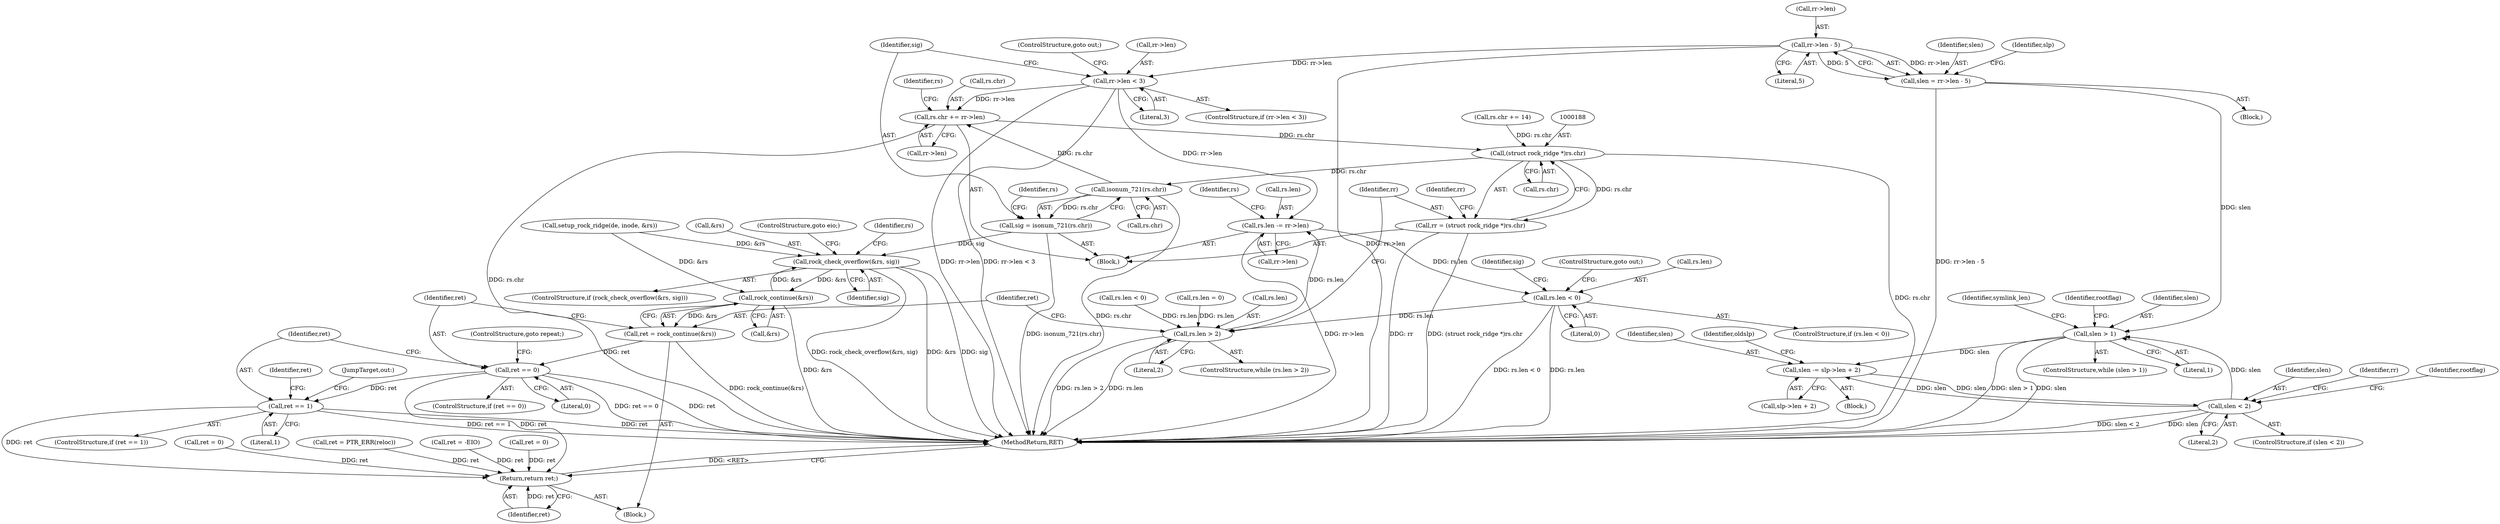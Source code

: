 digraph "0_linux_4e2024624e678f0ebb916e6192bd23c1f9fdf696@pointer" {
"1000598" [label="(Call,rr->len - 5)"];
"1000193" [label="(Call,rr->len < 3)"];
"1000211" [label="(Call,rs.chr += rr->len)"];
"1000187" [label="(Call,(struct rock_ridge *)rs.chr)"];
"1000185" [label="(Call,rr = (struct rock_ridge *)rs.chr)"];
"1000201" [label="(Call,isonum_721(rs.chr))"];
"1000199" [label="(Call,sig = isonum_721(rs.chr))"];
"1000206" [label="(Call,rock_check_overflow(&rs, sig))"];
"1000981" [label="(Call,rock_continue(&rs))"];
"1000979" [label="(Call,ret = rock_continue(&rs))"];
"1000985" [label="(Call,ret == 0)"];
"1000990" [label="(Call,ret == 1)"];
"1001001" [label="(Return,return ret;)"];
"1000218" [label="(Call,rs.len -= rr->len)"];
"1000226" [label="(Call,rs.len < 0)"];
"1000179" [label="(Call,rs.len > 2)"];
"1000596" [label="(Call,slen = rr->len - 5)"];
"1000619" [label="(Call,slen > 1)"];
"1000669" [label="(Call,slen -= slp->len + 2)"];
"1000693" [label="(Call,slen < 2)"];
"1000219" [label="(Call,rs.len)"];
"1000694" [label="(Identifier,slen)"];
"1000704" [label="(Identifier,rr)"];
"1000129" [label="(Call,ret = 0)"];
"1000211" [label="(Call,rs.chr += rr->len)"];
"1000670" [label="(Identifier,slen)"];
"1000202" [label="(Call,rs.chr)"];
"1000597" [label="(Identifier,slen)"];
"1000208" [label="(Identifier,rs)"];
"1000987" [label="(Literal,0)"];
"1000201" [label="(Call,isonum_721(rs.chr))"];
"1000167" [label="(Call,rs.len < 0)"];
"1000984" [label="(ControlStructure,if (ret == 0))"];
"1000210" [label="(ControlStructure,goto eio;)"];
"1000986" [label="(Identifier,ret)"];
"1000979" [label="(Call,ret = rock_continue(&rs))"];
"1000209" [label="(Identifier,sig)"];
"1000992" [label="(Literal,1)"];
"1000677" [label="(Identifier,oldslp)"];
"1000231" [label="(ControlStructure,goto out;)"];
"1000225" [label="(ControlStructure,if (rs.len < 0))"];
"1000179" [label="(Call,rs.len > 2)"];
"1000195" [label="(Identifier,rr)"];
"1000982" [label="(Call,&rs)"];
"1000604" [label="(Identifier,slp)"];
"1000193" [label="(Call,rr->len < 3)"];
"1000796" [label="(Call,ret = PTR_ERR(reloc))"];
"1000212" [label="(Call,rs.chr)"];
"1000172" [label="(Call,rs.len = 0)"];
"1001004" [label="(Call,ret = -EIO)"];
"1000981" [label="(Call,rock_continue(&rs))"];
"1000989" [label="(ControlStructure,if (ret == 1))"];
"1000206" [label="(Call,rock_check_overflow(&rs, sig))"];
"1000226" [label="(Call,rs.len < 0)"];
"1000186" [label="(Identifier,rr)"];
"1000116" [label="(Block,)"];
"1000671" [label="(Call,slp->len + 2)"];
"1000184" [label="(Block,)"];
"1000205" [label="(ControlStructure,if (rock_check_overflow(&rs, sig)))"];
"1000991" [label="(Identifier,ret)"];
"1000197" [label="(Literal,3)"];
"1000726" [label="(Identifier,rootflag)"];
"1000194" [label="(Call,rr->len)"];
"1000183" [label="(Literal,2)"];
"1000669" [label="(Call,slen -= slp->len + 2)"];
"1000985" [label="(Call,ret == 0)"];
"1000598" [label="(Call,rr->len - 5)"];
"1000599" [label="(Call,rr->len)"];
"1000692" [label="(ControlStructure,if (slen < 2))"];
"1000156" [label="(Call,rs.chr += 14)"];
"1000988" [label="(ControlStructure,goto repeat;)"];
"1000618" [label="(ControlStructure,while (slen > 1))"];
"1001009" [label="(MethodReturn,RET)"];
"1000189" [label="(Call,rs.chr)"];
"1000215" [label="(Call,rr->len)"];
"1000222" [label="(Call,rr->len)"];
"1000740" [label="(Identifier,symlink_len)"];
"1000187" [label="(Call,(struct rock_ridge *)rs.chr)"];
"1000227" [label="(Call,rs.len)"];
"1000592" [label="(Block,)"];
"1001001" [label="(Return,return ret;)"];
"1000622" [label="(Block,)"];
"1000624" [label="(Identifier,rootflag)"];
"1000596" [label="(Call,slen = rr->len - 5)"];
"1000994" [label="(Identifier,ret)"];
"1000199" [label="(Call,sig = isonum_721(rs.chr))"];
"1000218" [label="(Call,rs.len -= rr->len)"];
"1000213" [label="(Identifier,rs)"];
"1000200" [label="(Identifier,sig)"];
"1000207" [label="(Call,&rs)"];
"1000693" [label="(Call,slen < 2)"];
"1000619" [label="(Call,slen > 1)"];
"1000695" [label="(Literal,2)"];
"1000230" [label="(Literal,0)"];
"1000180" [label="(Call,rs.len)"];
"1000980" [label="(Identifier,ret)"];
"1000620" [label="(Identifier,slen)"];
"1000602" [label="(Literal,5)"];
"1000220" [label="(Identifier,rs)"];
"1000185" [label="(Call,rr = (struct rock_ridge *)rs.chr)"];
"1000996" [label="(JumpTarget,out:)"];
"1000198" [label="(ControlStructure,goto out;)"];
"1000233" [label="(Identifier,sig)"];
"1000993" [label="(Call,ret = 0)"];
"1000621" [label="(Literal,1)"];
"1000228" [label="(Identifier,rs)"];
"1000192" [label="(ControlStructure,if (rr->len < 3))"];
"1001002" [label="(Identifier,ret)"];
"1000990" [label="(Call,ret == 1)"];
"1000178" [label="(ControlStructure,while (rs.len > 2))"];
"1000146" [label="(Call,setup_rock_ridge(de, inode, &rs))"];
"1000598" -> "1000596"  [label="AST: "];
"1000598" -> "1000602"  [label="CFG: "];
"1000599" -> "1000598"  [label="AST: "];
"1000602" -> "1000598"  [label="AST: "];
"1000596" -> "1000598"  [label="CFG: "];
"1000598" -> "1001009"  [label="DDG: rr->len"];
"1000598" -> "1000193"  [label="DDG: rr->len"];
"1000598" -> "1000596"  [label="DDG: rr->len"];
"1000598" -> "1000596"  [label="DDG: 5"];
"1000193" -> "1000192"  [label="AST: "];
"1000193" -> "1000197"  [label="CFG: "];
"1000194" -> "1000193"  [label="AST: "];
"1000197" -> "1000193"  [label="AST: "];
"1000198" -> "1000193"  [label="CFG: "];
"1000200" -> "1000193"  [label="CFG: "];
"1000193" -> "1001009"  [label="DDG: rr->len"];
"1000193" -> "1001009"  [label="DDG: rr->len < 3"];
"1000193" -> "1000211"  [label="DDG: rr->len"];
"1000193" -> "1000218"  [label="DDG: rr->len"];
"1000211" -> "1000184"  [label="AST: "];
"1000211" -> "1000215"  [label="CFG: "];
"1000212" -> "1000211"  [label="AST: "];
"1000215" -> "1000211"  [label="AST: "];
"1000220" -> "1000211"  [label="CFG: "];
"1000211" -> "1001009"  [label="DDG: rs.chr"];
"1000211" -> "1000187"  [label="DDG: rs.chr"];
"1000201" -> "1000211"  [label="DDG: rs.chr"];
"1000187" -> "1000185"  [label="AST: "];
"1000187" -> "1000189"  [label="CFG: "];
"1000188" -> "1000187"  [label="AST: "];
"1000189" -> "1000187"  [label="AST: "];
"1000185" -> "1000187"  [label="CFG: "];
"1000187" -> "1001009"  [label="DDG: rs.chr"];
"1000187" -> "1000185"  [label="DDG: rs.chr"];
"1000156" -> "1000187"  [label="DDG: rs.chr"];
"1000187" -> "1000201"  [label="DDG: rs.chr"];
"1000185" -> "1000184"  [label="AST: "];
"1000186" -> "1000185"  [label="AST: "];
"1000195" -> "1000185"  [label="CFG: "];
"1000185" -> "1001009"  [label="DDG: rr"];
"1000185" -> "1001009"  [label="DDG: (struct rock_ridge *)rs.chr"];
"1000201" -> "1000199"  [label="AST: "];
"1000201" -> "1000202"  [label="CFG: "];
"1000202" -> "1000201"  [label="AST: "];
"1000199" -> "1000201"  [label="CFG: "];
"1000201" -> "1001009"  [label="DDG: rs.chr"];
"1000201" -> "1000199"  [label="DDG: rs.chr"];
"1000199" -> "1000184"  [label="AST: "];
"1000200" -> "1000199"  [label="AST: "];
"1000208" -> "1000199"  [label="CFG: "];
"1000199" -> "1001009"  [label="DDG: isonum_721(rs.chr)"];
"1000199" -> "1000206"  [label="DDG: sig"];
"1000206" -> "1000205"  [label="AST: "];
"1000206" -> "1000209"  [label="CFG: "];
"1000207" -> "1000206"  [label="AST: "];
"1000209" -> "1000206"  [label="AST: "];
"1000210" -> "1000206"  [label="CFG: "];
"1000213" -> "1000206"  [label="CFG: "];
"1000206" -> "1001009"  [label="DDG: sig"];
"1000206" -> "1001009"  [label="DDG: rock_check_overflow(&rs, sig)"];
"1000206" -> "1001009"  [label="DDG: &rs"];
"1000981" -> "1000206"  [label="DDG: &rs"];
"1000146" -> "1000206"  [label="DDG: &rs"];
"1000206" -> "1000981"  [label="DDG: &rs"];
"1000981" -> "1000979"  [label="AST: "];
"1000981" -> "1000982"  [label="CFG: "];
"1000982" -> "1000981"  [label="AST: "];
"1000979" -> "1000981"  [label="CFG: "];
"1000981" -> "1001009"  [label="DDG: &rs"];
"1000981" -> "1000979"  [label="DDG: &rs"];
"1000146" -> "1000981"  [label="DDG: &rs"];
"1000979" -> "1000116"  [label="AST: "];
"1000980" -> "1000979"  [label="AST: "];
"1000986" -> "1000979"  [label="CFG: "];
"1000979" -> "1001009"  [label="DDG: rock_continue(&rs)"];
"1000979" -> "1000985"  [label="DDG: ret"];
"1000985" -> "1000984"  [label="AST: "];
"1000985" -> "1000987"  [label="CFG: "];
"1000986" -> "1000985"  [label="AST: "];
"1000987" -> "1000985"  [label="AST: "];
"1000988" -> "1000985"  [label="CFG: "];
"1000991" -> "1000985"  [label="CFG: "];
"1000985" -> "1001009"  [label="DDG: ret"];
"1000985" -> "1001009"  [label="DDG: ret == 0"];
"1000985" -> "1000990"  [label="DDG: ret"];
"1000985" -> "1001001"  [label="DDG: ret"];
"1000990" -> "1000989"  [label="AST: "];
"1000990" -> "1000992"  [label="CFG: "];
"1000991" -> "1000990"  [label="AST: "];
"1000992" -> "1000990"  [label="AST: "];
"1000994" -> "1000990"  [label="CFG: "];
"1000996" -> "1000990"  [label="CFG: "];
"1000990" -> "1001009"  [label="DDG: ret"];
"1000990" -> "1001009"  [label="DDG: ret == 1"];
"1000990" -> "1001001"  [label="DDG: ret"];
"1001001" -> "1000116"  [label="AST: "];
"1001001" -> "1001002"  [label="CFG: "];
"1001002" -> "1001001"  [label="AST: "];
"1001009" -> "1001001"  [label="CFG: "];
"1001001" -> "1001009"  [label="DDG: <RET>"];
"1001002" -> "1001001"  [label="DDG: ret"];
"1000129" -> "1001001"  [label="DDG: ret"];
"1001004" -> "1001001"  [label="DDG: ret"];
"1000796" -> "1001001"  [label="DDG: ret"];
"1000993" -> "1001001"  [label="DDG: ret"];
"1000218" -> "1000184"  [label="AST: "];
"1000218" -> "1000222"  [label="CFG: "];
"1000219" -> "1000218"  [label="AST: "];
"1000222" -> "1000218"  [label="AST: "];
"1000228" -> "1000218"  [label="CFG: "];
"1000218" -> "1001009"  [label="DDG: rr->len"];
"1000179" -> "1000218"  [label="DDG: rs.len"];
"1000218" -> "1000226"  [label="DDG: rs.len"];
"1000226" -> "1000225"  [label="AST: "];
"1000226" -> "1000230"  [label="CFG: "];
"1000227" -> "1000226"  [label="AST: "];
"1000230" -> "1000226"  [label="AST: "];
"1000231" -> "1000226"  [label="CFG: "];
"1000233" -> "1000226"  [label="CFG: "];
"1000226" -> "1001009"  [label="DDG: rs.len"];
"1000226" -> "1001009"  [label="DDG: rs.len < 0"];
"1000226" -> "1000179"  [label="DDG: rs.len"];
"1000179" -> "1000178"  [label="AST: "];
"1000179" -> "1000183"  [label="CFG: "];
"1000180" -> "1000179"  [label="AST: "];
"1000183" -> "1000179"  [label="AST: "];
"1000186" -> "1000179"  [label="CFG: "];
"1000980" -> "1000179"  [label="CFG: "];
"1000179" -> "1001009"  [label="DDG: rs.len > 2"];
"1000179" -> "1001009"  [label="DDG: rs.len"];
"1000167" -> "1000179"  [label="DDG: rs.len"];
"1000172" -> "1000179"  [label="DDG: rs.len"];
"1000596" -> "1000592"  [label="AST: "];
"1000597" -> "1000596"  [label="AST: "];
"1000604" -> "1000596"  [label="CFG: "];
"1000596" -> "1001009"  [label="DDG: rr->len - 5"];
"1000596" -> "1000619"  [label="DDG: slen"];
"1000619" -> "1000618"  [label="AST: "];
"1000619" -> "1000621"  [label="CFG: "];
"1000620" -> "1000619"  [label="AST: "];
"1000621" -> "1000619"  [label="AST: "];
"1000624" -> "1000619"  [label="CFG: "];
"1000740" -> "1000619"  [label="CFG: "];
"1000619" -> "1001009"  [label="DDG: slen > 1"];
"1000619" -> "1001009"  [label="DDG: slen"];
"1000693" -> "1000619"  [label="DDG: slen"];
"1000619" -> "1000669"  [label="DDG: slen"];
"1000669" -> "1000622"  [label="AST: "];
"1000669" -> "1000671"  [label="CFG: "];
"1000670" -> "1000669"  [label="AST: "];
"1000671" -> "1000669"  [label="AST: "];
"1000677" -> "1000669"  [label="CFG: "];
"1000693" -> "1000669"  [label="DDG: slen"];
"1000669" -> "1000693"  [label="DDG: slen"];
"1000693" -> "1000692"  [label="AST: "];
"1000693" -> "1000695"  [label="CFG: "];
"1000694" -> "1000693"  [label="AST: "];
"1000695" -> "1000693"  [label="AST: "];
"1000704" -> "1000693"  [label="CFG: "];
"1000726" -> "1000693"  [label="CFG: "];
"1000693" -> "1001009"  [label="DDG: slen < 2"];
"1000693" -> "1001009"  [label="DDG: slen"];
}
